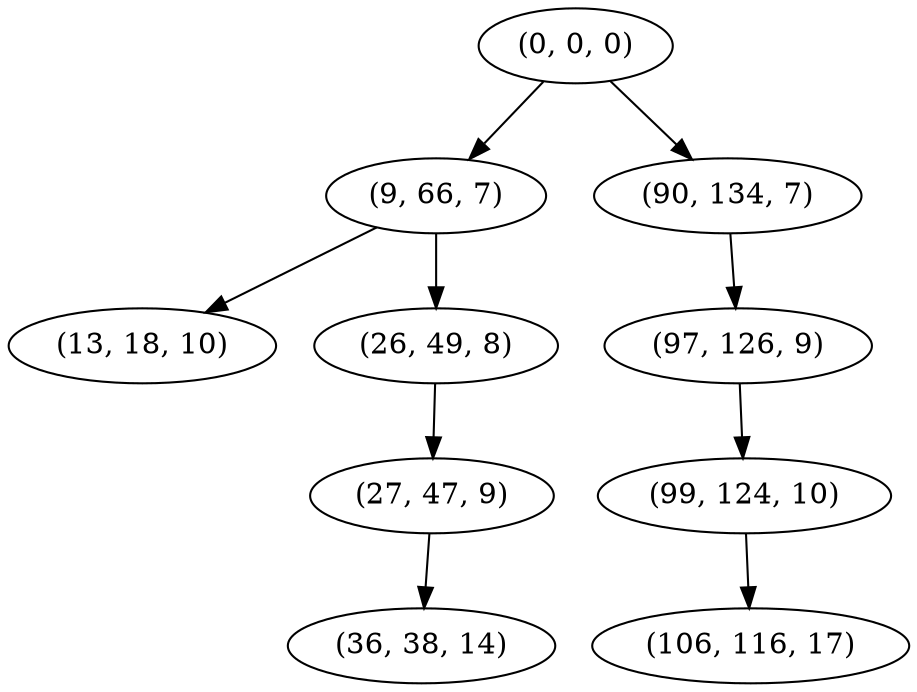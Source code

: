 digraph tree {
    "(0, 0, 0)";
    "(9, 66, 7)";
    "(13, 18, 10)";
    "(26, 49, 8)";
    "(27, 47, 9)";
    "(36, 38, 14)";
    "(90, 134, 7)";
    "(97, 126, 9)";
    "(99, 124, 10)";
    "(106, 116, 17)";
    "(0, 0, 0)" -> "(9, 66, 7)";
    "(0, 0, 0)" -> "(90, 134, 7)";
    "(9, 66, 7)" -> "(13, 18, 10)";
    "(9, 66, 7)" -> "(26, 49, 8)";
    "(26, 49, 8)" -> "(27, 47, 9)";
    "(27, 47, 9)" -> "(36, 38, 14)";
    "(90, 134, 7)" -> "(97, 126, 9)";
    "(97, 126, 9)" -> "(99, 124, 10)";
    "(99, 124, 10)" -> "(106, 116, 17)";
}
